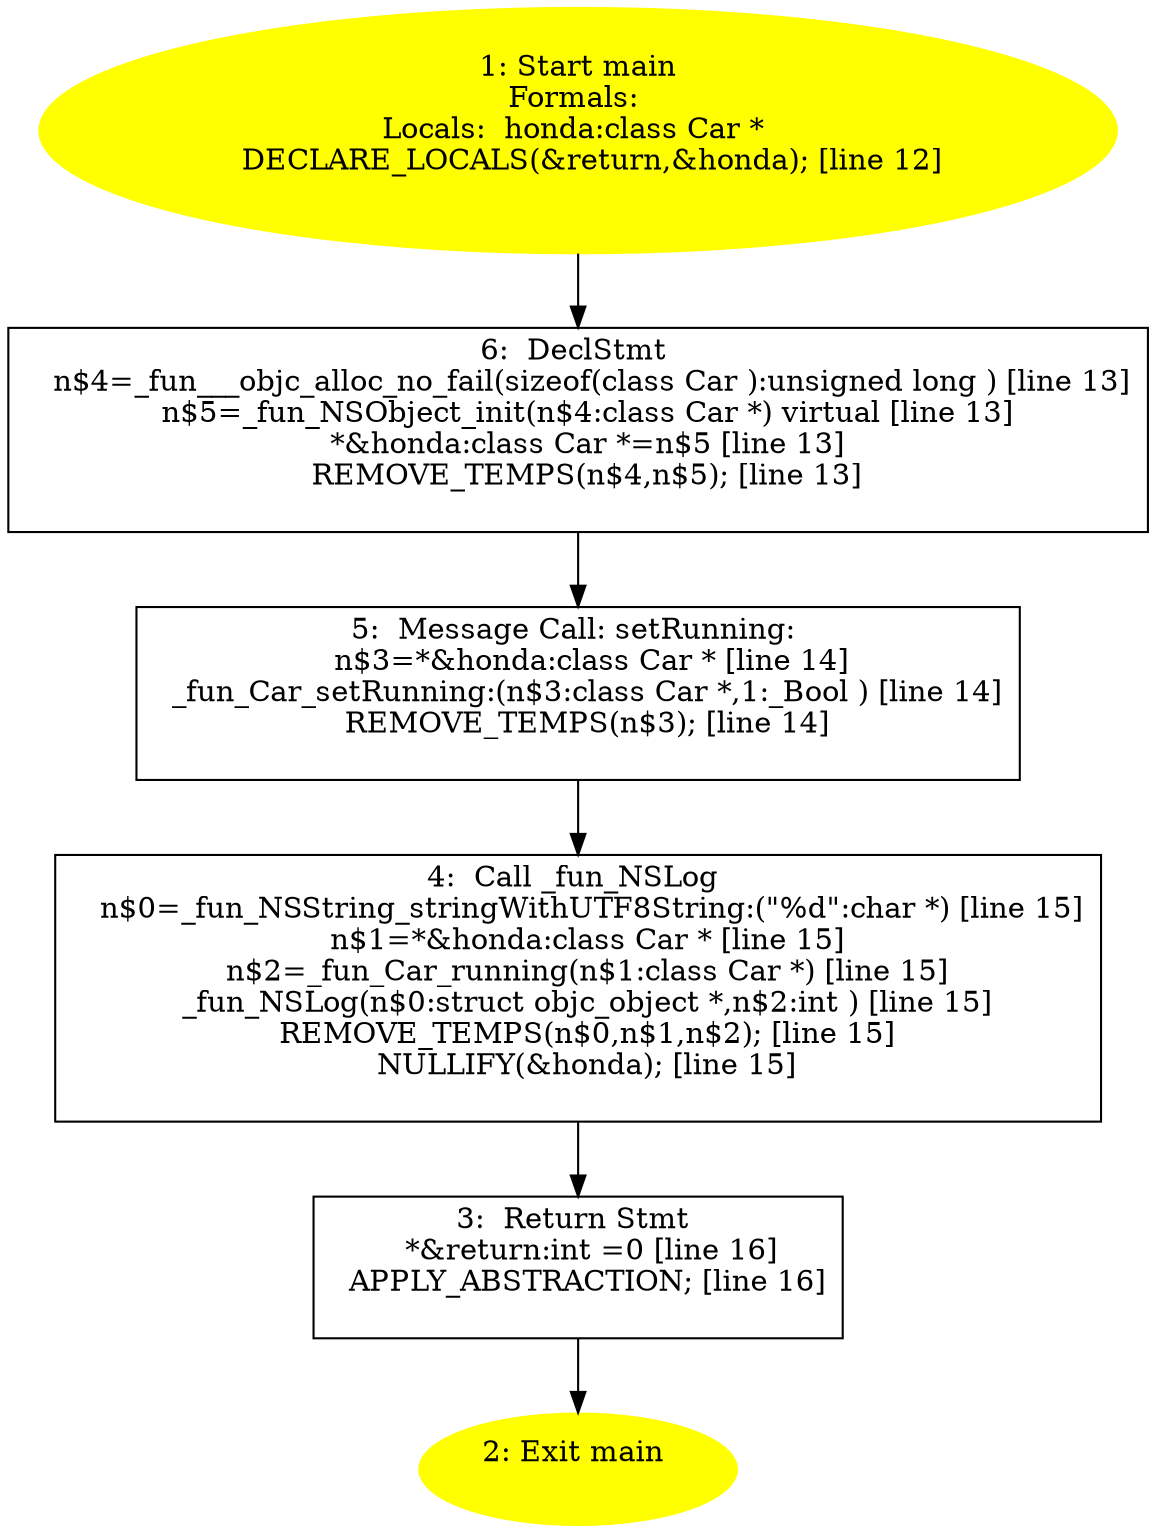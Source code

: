 /* @generated */
digraph iCFG {
6 [label="6:  DeclStmt \n   n$4=_fun___objc_alloc_no_fail(sizeof(class Car ):unsigned long ) [line 13]\n  n$5=_fun_NSObject_init(n$4:class Car *) virtual [line 13]\n  *&honda:class Car *=n$5 [line 13]\n  REMOVE_TEMPS(n$4,n$5); [line 13]\n " shape="box"]
	

	 6 -> 5 ;
5 [label="5:  Message Call: setRunning: \n   n$3=*&honda:class Car * [line 14]\n  _fun_Car_setRunning:(n$3:class Car *,1:_Bool ) [line 14]\n  REMOVE_TEMPS(n$3); [line 14]\n " shape="box"]
	

	 5 -> 4 ;
4 [label="4:  Call _fun_NSLog \n   n$0=_fun_NSString_stringWithUTF8String:(\"%d\":char *) [line 15]\n  n$1=*&honda:class Car * [line 15]\n  n$2=_fun_Car_running(n$1:class Car *) [line 15]\n  _fun_NSLog(n$0:struct objc_object *,n$2:int ) [line 15]\n  REMOVE_TEMPS(n$0,n$1,n$2); [line 15]\n  NULLIFY(&honda); [line 15]\n " shape="box"]
	

	 4 -> 3 ;
3 [label="3:  Return Stmt \n   *&return:int =0 [line 16]\n  APPLY_ABSTRACTION; [line 16]\n " shape="box"]
	

	 3 -> 2 ;
2 [label="2: Exit main \n  " color=yellow style=filled]
	

1 [label="1: Start main\nFormals: \nLocals:  honda:class Car * \n   DECLARE_LOCALS(&return,&honda); [line 12]\n " color=yellow style=filled]
	

	 1 -> 6 ;
}
